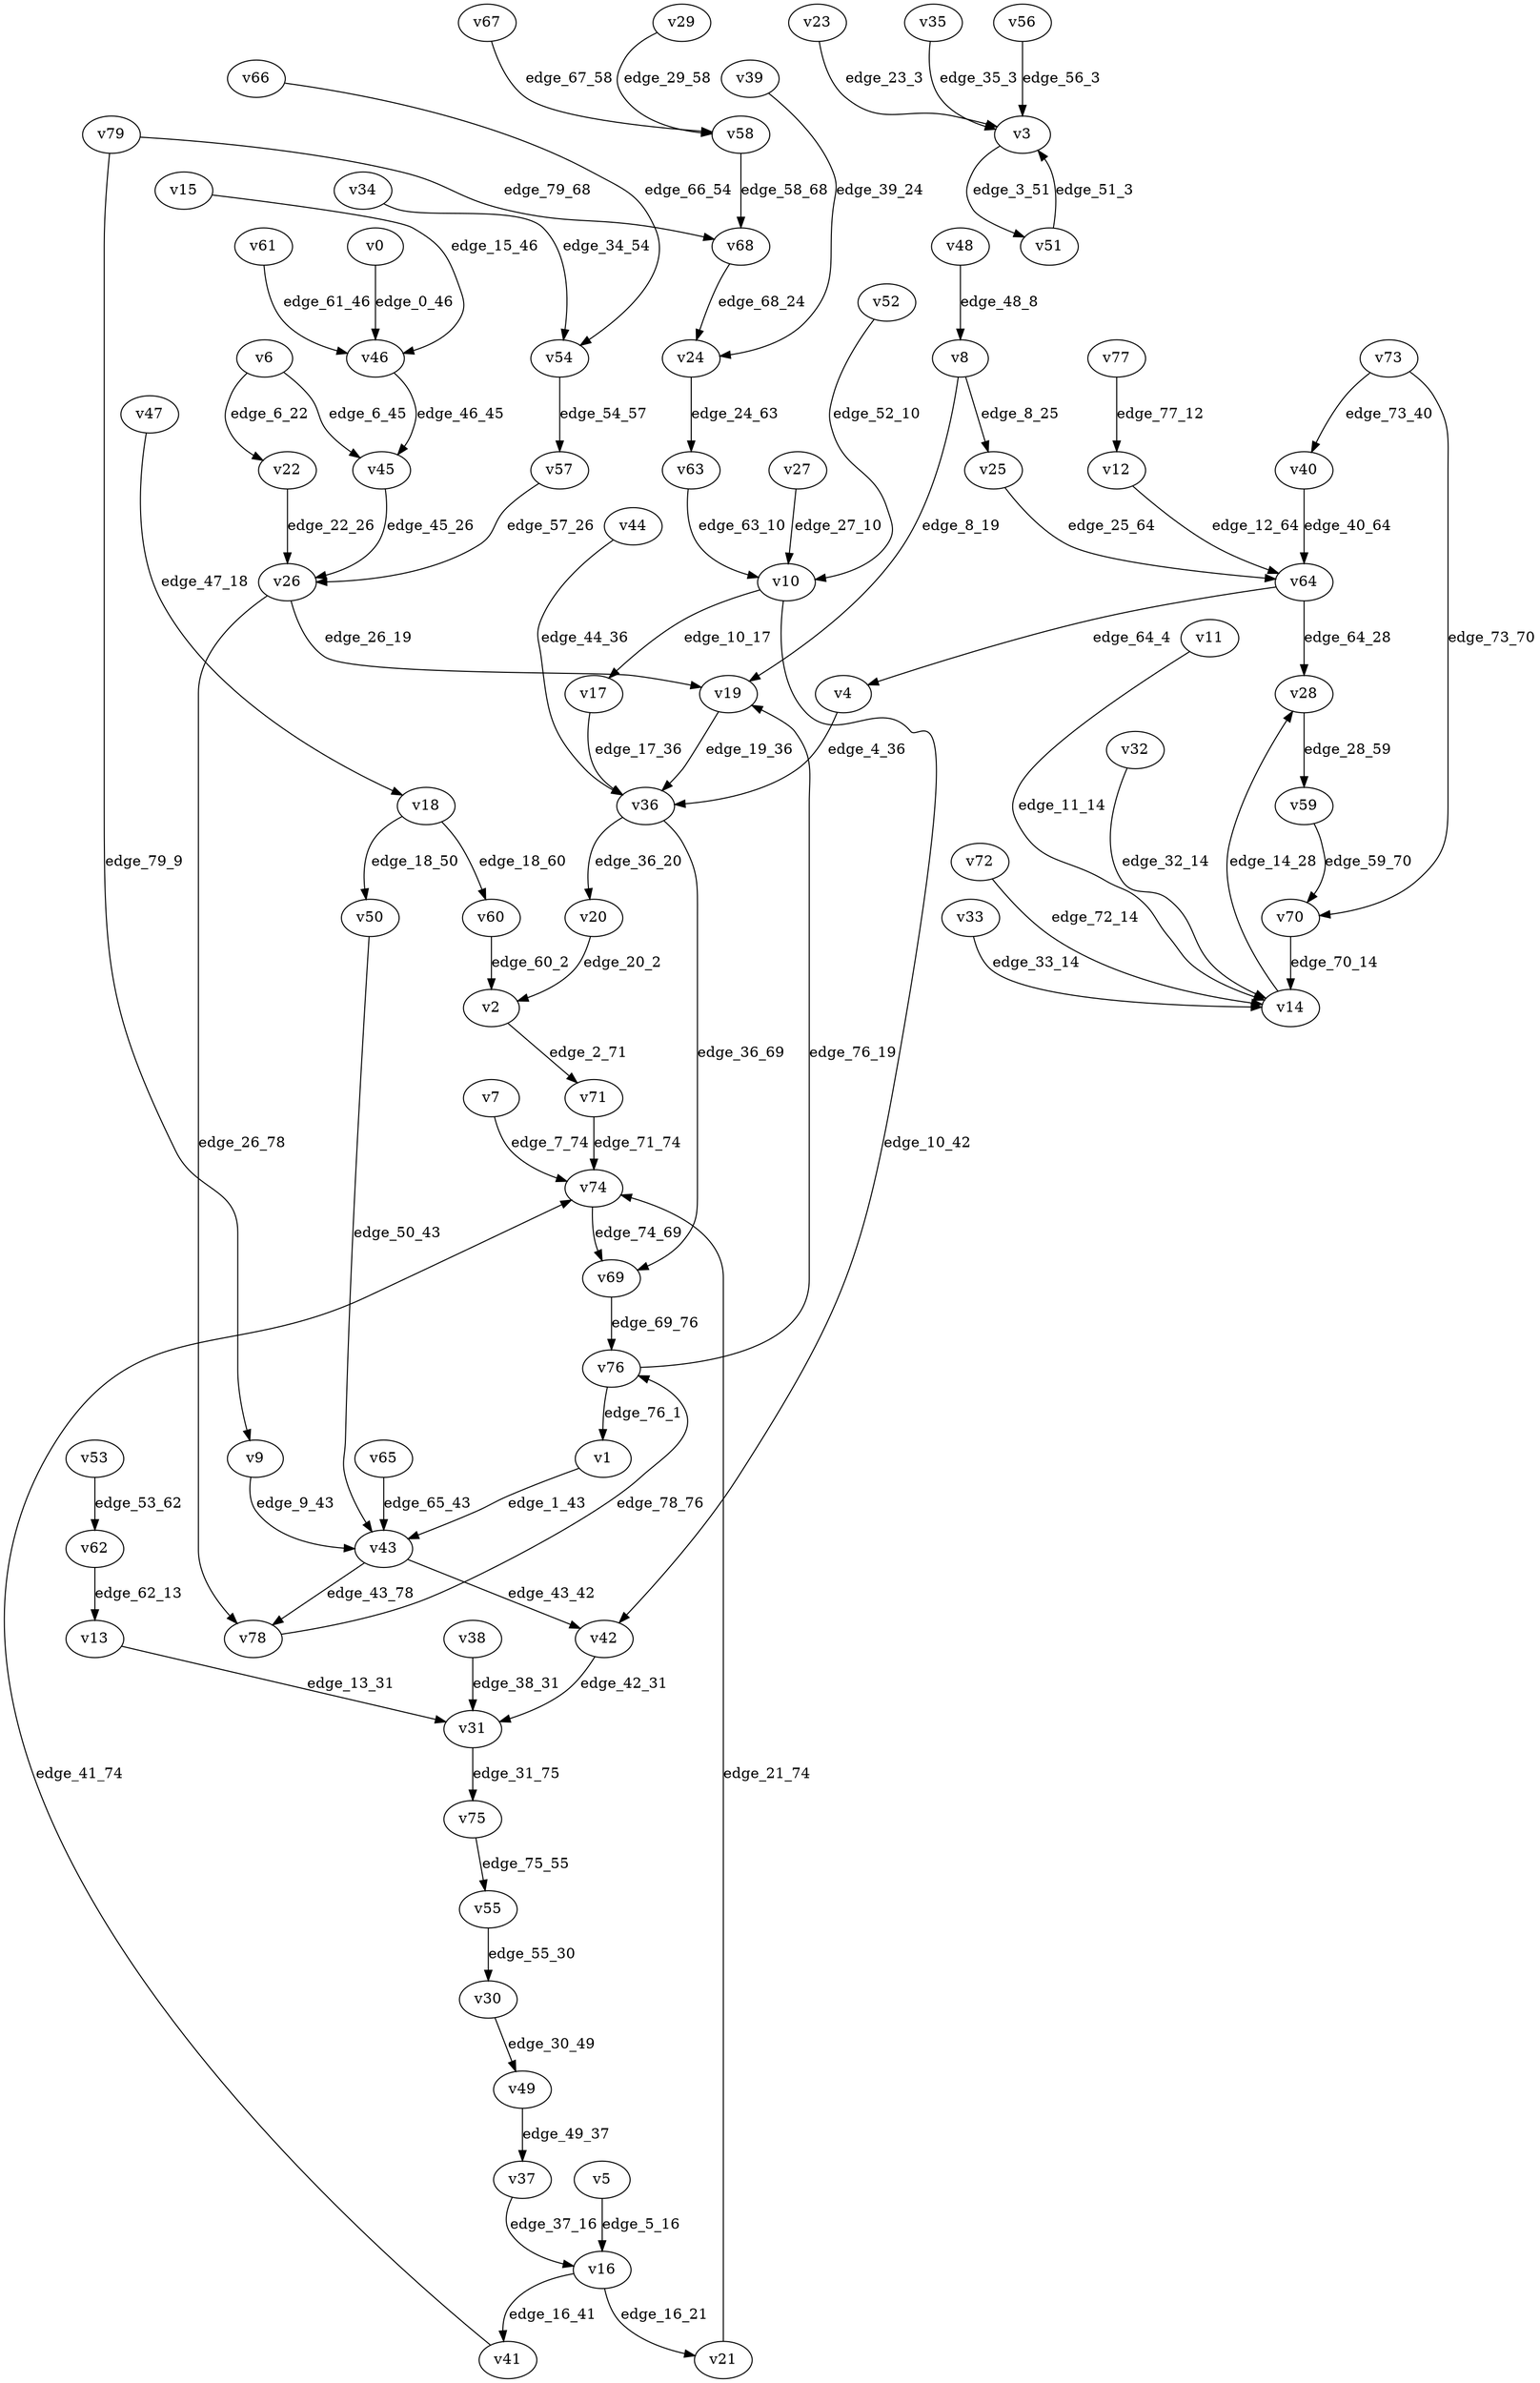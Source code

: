 digraph G {
    // Stochastic discounted game

    v0 [name="v0", player=1];
    v1 [name="v1", player=1];
    v2 [name="v2", player=-1];
    v3 [name="v3", player=-1];
    v4 [name="v4", player=0];
    v5 [name="v5", player=1];
    v6 [name="v6", player=-1];
    v7 [name="v7", player=0];
    v8 [name="v8", player=-1];
    v9 [name="v9", player=1];
    v10 [name="v10", player=-1];
    v11 [name="v11", player=0];
    v12 [name="v12", player=0];
    v13 [name="v13", player=1];
    v14 [name="v14", player=-1];
    v15 [name="v15", player=1];
    v16 [name="v16", player=-1];
    v17 [name="v17", player=1];
    v18 [name="v18", player=-1];
    v19 [name="v19", player=0];
    v20 [name="v20", player=1];
    v21 [name="v21", player=0];
    v22 [name="v22", player=1];
    v23 [name="v23", player=1];
    v24 [name="v24", player=-1];
    v25 [name="v25", player=0];
    v26 [name="v26", player=-1];
    v27 [name="v27", player=0];
    v28 [name="v28", player=0];
    v29 [name="v29", player=0];
    v30 [name="v30", player=0];
    v31 [name="v31", player=-1];
    v32 [name="v32", player=1];
    v33 [name="v33", player=0];
    v34 [name="v34", player=0];
    v35 [name="v35", player=0];
    v36 [name="v36", player=-1];
    v37 [name="v37", player=1];
    v38 [name="v38", player=1];
    v39 [name="v39", player=0];
    v40 [name="v40", player=0];
    v41 [name="v41", player=1];
    v42 [name="v42", player=1];
    v43 [name="v43", player=-1];
    v44 [name="v44", player=1];
    v45 [name="v45", player=0];
    v46 [name="v46", player=-1];
    v47 [name="v47", player=1];
    v48 [name="v48", player=0];
    v49 [name="v49", player=-1];
    v50 [name="v50", player=1];
    v51 [name="v51", player=0];
    v52 [name="v52", player=1];
    v53 [name="v53", player=1];
    v54 [name="v54", player=-1];
    v55 [name="v55", player=-1];
    v56 [name="v56", player=0];
    v57 [name="v57", player=0];
    v58 [name="v58", player=-1];
    v59 [name="v59", player=-1];
    v60 [name="v60", player=0];
    v61 [name="v61", player=1];
    v62 [name="v62", player=-1];
    v63 [name="v63", player=1];
    v64 [name="v64", player=-1];
    v65 [name="v65", player=0];
    v66 [name="v66", player=0];
    v67 [name="v67", player=0];
    v68 [name="v68", player=1];
    v69 [name="v69", player=1];
    v70 [name="v70", player=0];
    v71 [name="v71", player=1];
    v72 [name="v72", player=0];
    v73 [name="v73", player=-1];
    v74 [name="v74", player=-1];
    v75 [name="v75", player=1];
    v76 [name="v76", player=-1];
    v77 [name="v77", player=-1];
    v78 [name="v78", player=1];
    v79 [name="v79", player=-1];

    v0 -> v46 [label="edge_0_46", weight=2.648381, discount=0.626259];
    v1 -> v43 [label="edge_1_43", weight=-8.704284, discount=0.185693];
    v2 -> v71 [label="edge_2_71", probability=1.000000];
    v3 -> v51 [label="edge_3_51", probability=1.000000];
    v4 -> v36 [label="edge_4_36", weight=8.723313, discount=0.751313];
    v5 -> v16 [label="edge_5_16", weight=2.433702, discount=0.182056];
    v6 -> v45 [label="edge_6_45", probability=0.610843];
    v6 -> v22 [label="edge_6_22", probability=0.389157];
    v7 -> v74 [label="edge_7_74", weight=5.371482, discount=0.473423];
    v8 -> v19 [label="edge_8_19", probability=0.444238];
    v8 -> v25 [label="edge_8_25", probability=0.555762];
    v9 -> v43 [label="edge_9_43", weight=3.650370, discount=0.583070];
    v10 -> v42 [label="edge_10_42", probability=0.662568];
    v10 -> v17 [label="edge_10_17", probability=0.337432];
    v11 -> v14 [label="edge_11_14", weight=-4.180283, discount=0.867615];
    v12 -> v64 [label="edge_12_64", weight=-9.694834, discount=0.848465];
    v13 -> v31 [label="edge_13_31", weight=-7.592059, discount=0.598298];
    v14 -> v28 [label="edge_14_28", probability=1.000000];
    v15 -> v46 [label="edge_15_46", weight=-0.799043, discount=0.199183];
    v16 -> v41 [label="edge_16_41", probability=0.456804];
    v16 -> v21 [label="edge_16_21", probability=0.543196];
    v17 -> v36 [label="edge_17_36", weight=8.413075, discount=0.436197];
    v18 -> v50 [label="edge_18_50", probability=0.483764];
    v18 -> v60 [label="edge_18_60", probability=0.516236];
    v19 -> v36 [label="edge_19_36", weight=-0.930430, discount=0.856563];
    v20 -> v2 [label="edge_20_2", weight=-6.168614, discount=0.733349];
    v21 -> v74 [label="edge_21_74", weight=7.469722, discount=0.382662];
    v22 -> v26 [label="edge_22_26", weight=8.388524, discount=0.181857];
    v23 -> v3 [label="edge_23_3", weight=3.157517, discount=0.134031];
    v24 -> v63 [label="edge_24_63", probability=1.000000];
    v25 -> v64 [label="edge_25_64", weight=-6.460282, discount=0.372803];
    v26 -> v78 [label="edge_26_78", probability=0.594557];
    v26 -> v19 [label="edge_26_19", probability=0.405443];
    v27 -> v10 [label="edge_27_10", weight=1.405902, discount=0.741470];
    v28 -> v59 [label="edge_28_59", weight=5.917798, discount=0.670774];
    v29 -> v58 [label="edge_29_58", weight=-8.545695, discount=0.329903];
    v30 -> v49 [label="edge_30_49", weight=-5.621210, discount=0.659090];
    v31 -> v75 [label="edge_31_75", probability=1.000000];
    v32 -> v14 [label="edge_32_14", weight=-6.243115, discount=0.604216];
    v33 -> v14 [label="edge_33_14", weight=2.869195, discount=0.657382];
    v34 -> v54 [label="edge_34_54", weight=-0.922595, discount=0.158029];
    v35 -> v3 [label="edge_35_3", weight=-5.445315, discount=0.218373];
    v36 -> v69 [label="edge_36_69", probability=0.489978];
    v36 -> v20 [label="edge_36_20", probability=0.510022];
    v37 -> v16 [label="edge_37_16", weight=-0.457098, discount=0.619750];
    v38 -> v31 [label="edge_38_31", weight=1.644683, discount=0.394770];
    v39 -> v24 [label="edge_39_24", weight=-1.049907, discount=0.355827];
    v40 -> v64 [label="edge_40_64", weight=9.400477, discount=0.454574];
    v41 -> v74 [label="edge_41_74", weight=-6.645917, discount=0.173296];
    v42 -> v31 [label="edge_42_31", weight=-0.036555, discount=0.435923];
    v43 -> v78 [label="edge_43_78", probability=0.653017];
    v43 -> v42 [label="edge_43_42", probability=0.346983];
    v44 -> v36 [label="edge_44_36", weight=-4.893970, discount=0.648629];
    v45 -> v26 [label="edge_45_26", weight=-2.430871, discount=0.846226];
    v46 -> v45 [label="edge_46_45", probability=1.000000];
    v47 -> v18 [label="edge_47_18", weight=-2.137258, discount=0.300997];
    v48 -> v8 [label="edge_48_8", weight=9.347826, discount=0.680265];
    v49 -> v37 [label="edge_49_37", probability=1.000000];
    v50 -> v43 [label="edge_50_43", weight=-3.638731, discount=0.843687];
    v51 -> v3 [label="edge_51_3", weight=1.263757, discount=0.479320];
    v52 -> v10 [label="edge_52_10", weight=-7.035632, discount=0.371186];
    v53 -> v62 [label="edge_53_62", weight=7.690459, discount=0.781052];
    v54 -> v57 [label="edge_54_57", probability=1.000000];
    v55 -> v30 [label="edge_55_30", probability=1.000000];
    v56 -> v3 [label="edge_56_3", weight=9.360826, discount=0.647980];
    v57 -> v26 [label="edge_57_26", weight=-4.404184, discount=0.332598];
    v58 -> v68 [label="edge_58_68", probability=1.000000];
    v59 -> v70 [label="edge_59_70", probability=1.000000];
    v60 -> v2 [label="edge_60_2", weight=8.417212, discount=0.805061];
    v61 -> v46 [label="edge_61_46", weight=2.743697, discount=0.401048];
    v62 -> v13 [label="edge_62_13", probability=1.000000];
    v63 -> v10 [label="edge_63_10", weight=-3.784788, discount=0.719303];
    v64 -> v28 [label="edge_64_28", probability=0.561721];
    v64 -> v4 [label="edge_64_4", probability=0.438279];
    v65 -> v43 [label="edge_65_43", weight=9.106753, discount=0.700573];
    v66 -> v54 [label="edge_66_54", weight=-5.689732, discount=0.772931];
    v67 -> v58 [label="edge_67_58", weight=-2.140411, discount=0.520768];
    v68 -> v24 [label="edge_68_24", weight=-9.177579, discount=0.696775];
    v69 -> v76 [label="edge_69_76", weight=8.815044, discount=0.337185];
    v70 -> v14 [label="edge_70_14", weight=5.565267, discount=0.323200];
    v71 -> v74 [label="edge_71_74", weight=9.913416, discount=0.735311];
    v72 -> v14 [label="edge_72_14", weight=-2.554951, discount=0.290066];
    v73 -> v70 [label="edge_73_70", probability=0.665039];
    v73 -> v40 [label="edge_73_40", probability=0.334961];
    v74 -> v69 [label="edge_74_69", probability=1.000000];
    v75 -> v55 [label="edge_75_55", weight=-7.742853, discount=0.481130];
    v76 -> v19 [label="edge_76_19", probability=0.337094];
    v76 -> v1 [label="edge_76_1", probability=0.662906];
    v77 -> v12 [label="edge_77_12", probability=1.000000];
    v78 -> v76 [label="edge_78_76", weight=-5.443816, discount=0.275913];
    v79 -> v9 [label="edge_79_9", probability=0.605625];
    v79 -> v68 [label="edge_79_68", probability=0.394375];
}